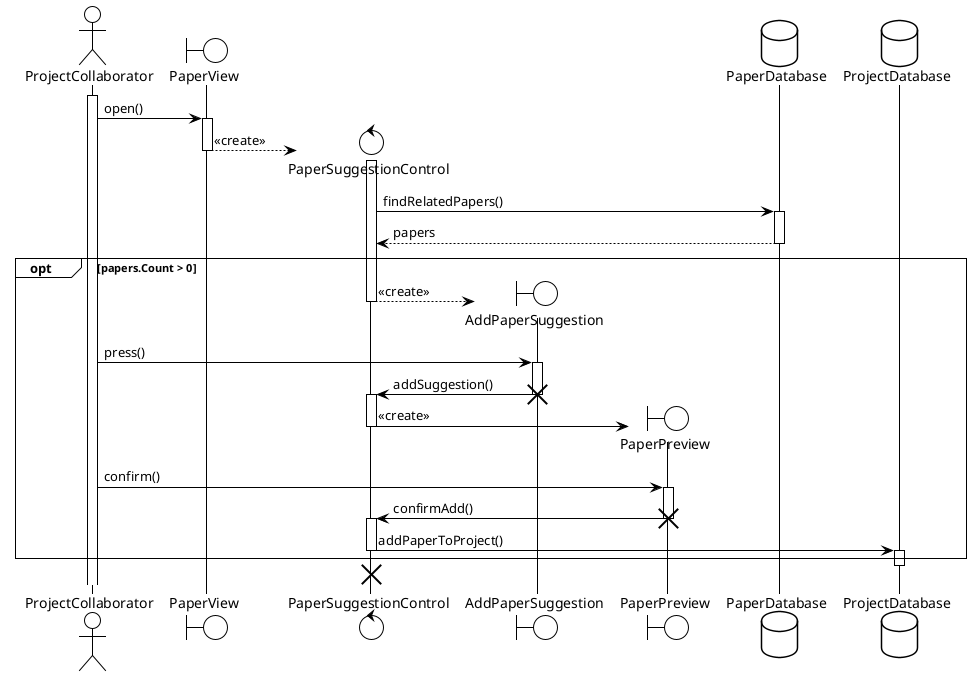 @startuml AddSuggestedPaper
!theme plain
actor ProjectCollaborator as pc
boundary PaperView as pv
control PaperSuggestionControl as psc
boundary AddPaperSuggestion as aps
boundary PaperPreview as pp
database PaperDatabase as pd
database ProjectDatabase as pd2

activate pc

pc -> pv : open()
activate pv

create psc
pv --> psc : <<create>>
activate psc
deactivate pv

psc -> pd : findRelatedPapers()
activate pd
pd --> psc : papers
deactivate pd

opt papers.Count > 0

	create aps
	psc --> aps : <<create>>
	deactivate psc

	pc -> aps : press()
	activate aps

	aps -> psc : addSuggestion()
	destroy aps
	activate psc

	create pp
	psc -> pp : <<create>>
	deactivate psc

	pc -> pp : confirm()
	activate pp

	pp -> psc : confirmAdd()
	destroy pp
	activate psc

	psc -> pd2 : addPaperToProject()
	deactivate psc
	activate pd2

end
deactivate pd2

destroy psc
@enduml